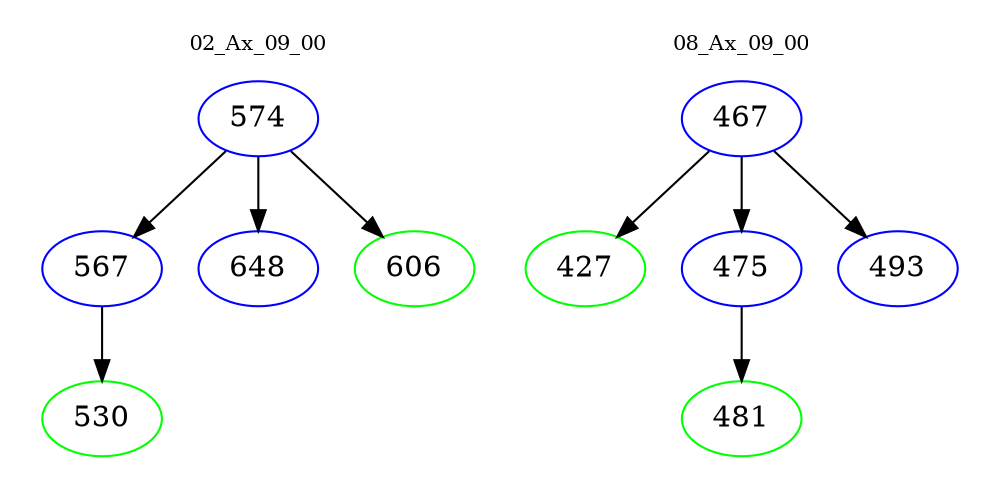 digraph{
subgraph cluster_0 {
color = white
label = "02_Ax_09_00";
fontsize=10;
T0_574 [label="574", color="blue"]
T0_574 -> T0_567 [color="black"]
T0_567 [label="567", color="blue"]
T0_567 -> T0_530 [color="black"]
T0_530 [label="530", color="green"]
T0_574 -> T0_648 [color="black"]
T0_648 [label="648", color="blue"]
T0_574 -> T0_606 [color="black"]
T0_606 [label="606", color="green"]
}
subgraph cluster_1 {
color = white
label = "08_Ax_09_00";
fontsize=10;
T1_467 [label="467", color="blue"]
T1_467 -> T1_427 [color="black"]
T1_427 [label="427", color="green"]
T1_467 -> T1_475 [color="black"]
T1_475 [label="475", color="blue"]
T1_475 -> T1_481 [color="black"]
T1_481 [label="481", color="green"]
T1_467 -> T1_493 [color="black"]
T1_493 [label="493", color="blue"]
}
}
